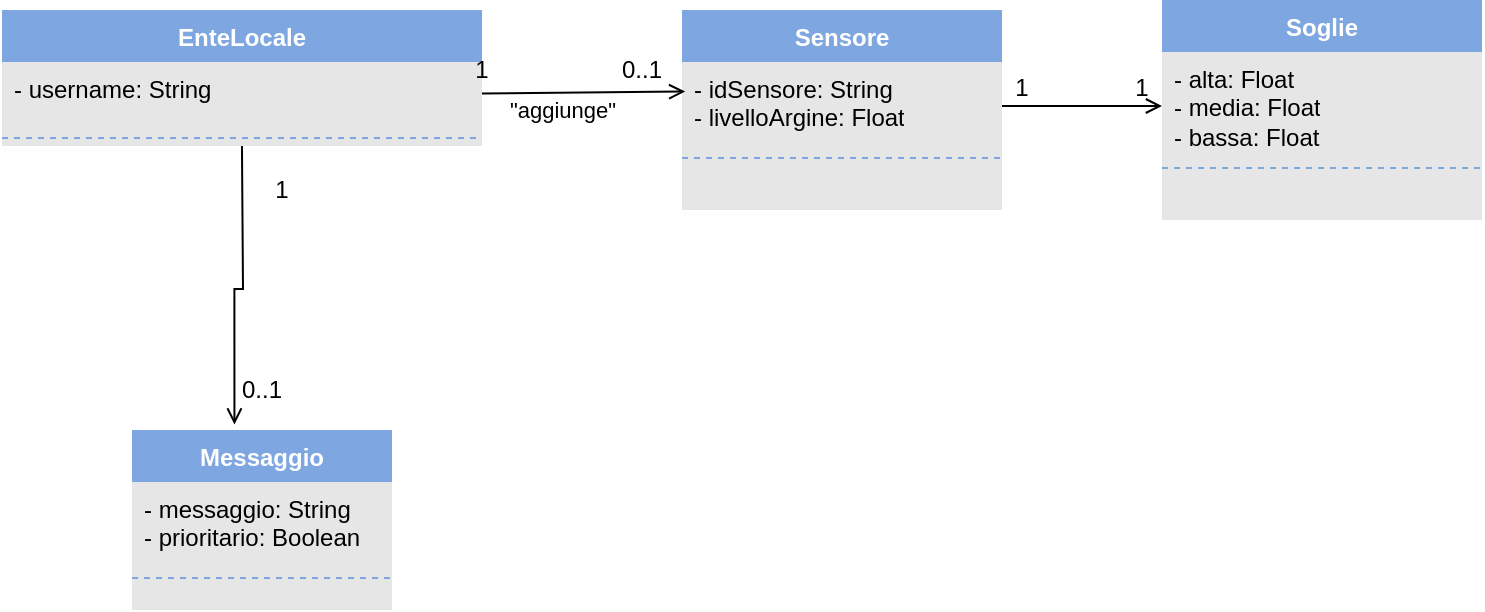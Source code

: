 <mxfile version="27.1.6">
  <diagram name="Pagina-1" id="wJOhGbkmjoxHLYDANczE">
    <mxGraphModel dx="1394" dy="761" grid="1" gridSize="10" guides="1" tooltips="1" connect="1" arrows="1" fold="1" page="1" pageScale="1" pageWidth="827" pageHeight="1169" math="0" shadow="0">
      <root>
        <mxCell id="0" />
        <mxCell id="1" parent="0" />
        <mxCell id="E-5v2TKGbrNrk4kBcRAY-505" value="EnteLocale" style="swimlane;fontStyle=1;align=center;verticalAlign=top;childLayout=stackLayout;horizontal=1;startSize=26;horizontalStack=0;resizeParent=1;resizeParentMax=0;resizeLast=0;collapsible=1;marginBottom=0;whiteSpace=wrap;html=1;fillColor=#7EA6E0;swimlaneFillColor=#E6E6E6;strokeColor=none;fontColor=#FFFFFF;" vertex="1" parent="1">
          <mxGeometry x="370" y="480" width="240" height="68" as="geometry" />
        </mxCell>
        <mxCell id="E-5v2TKGbrNrk4kBcRAY-506" value="- username: String" style="text;strokeColor=none;fillColor=none;align=left;verticalAlign=top;spacingLeft=4;spacingRight=4;overflow=hidden;rotatable=0;points=[[0,0.5],[1,0.5]];portConstraint=eastwest;whiteSpace=wrap;html=1;" vertex="1" parent="E-5v2TKGbrNrk4kBcRAY-505">
          <mxGeometry y="26" width="240" height="34" as="geometry" />
        </mxCell>
        <mxCell id="E-5v2TKGbrNrk4kBcRAY-507" value="" style="line;strokeWidth=1;fillColor=none;align=left;verticalAlign=middle;spacingTop=-1;spacingLeft=3;spacingRight=3;rotatable=0;labelPosition=right;points=[];portConstraint=eastwest;strokeColor=#7EA6E0;dashed=1;" vertex="1" parent="E-5v2TKGbrNrk4kBcRAY-505">
          <mxGeometry y="60" width="240" height="8" as="geometry" />
        </mxCell>
        <mxCell id="E-5v2TKGbrNrk4kBcRAY-509" value="Messaggio" style="swimlane;fontStyle=1;align=center;verticalAlign=top;childLayout=stackLayout;horizontal=1;startSize=26;horizontalStack=0;resizeParent=1;resizeParentMax=0;resizeLast=0;collapsible=1;marginBottom=0;whiteSpace=wrap;html=1;fillColor=#7EA6E0;swimlaneFillColor=#E6E6E6;strokeColor=none;fontColor=#FFFFFF;" vertex="1" parent="1">
          <mxGeometry x="435" y="690" width="130" height="90" as="geometry" />
        </mxCell>
        <mxCell id="E-5v2TKGbrNrk4kBcRAY-510" value="- messaggio: String&lt;div&gt;- prioritario: Boolean&lt;/div&gt;&lt;div&gt;&lt;br&gt;&lt;/div&gt;" style="text;strokeColor=none;fillColor=none;align=left;verticalAlign=top;spacingLeft=4;spacingRight=4;overflow=hidden;rotatable=0;points=[[0,0.5],[1,0.5]];portConstraint=eastwest;whiteSpace=wrap;html=1;" vertex="1" parent="E-5v2TKGbrNrk4kBcRAY-509">
          <mxGeometry y="26" width="130" height="44" as="geometry" />
        </mxCell>
        <mxCell id="E-5v2TKGbrNrk4kBcRAY-511" value="" style="line;strokeWidth=1;fillColor=none;align=left;verticalAlign=middle;spacingTop=-1;spacingLeft=3;spacingRight=3;rotatable=0;labelPosition=right;points=[];portConstraint=eastwest;strokeColor=#7EA6E0;dashed=1;" vertex="1" parent="E-5v2TKGbrNrk4kBcRAY-509">
          <mxGeometry y="70" width="130" height="8" as="geometry" />
        </mxCell>
        <mxCell id="E-5v2TKGbrNrk4kBcRAY-512" style="line;strokeWidth=1;fillColor=none;align=left;verticalAlign=middle;spacingTop=-1;spacingLeft=3;spacingRight=3;rotatable=0;labelPosition=right;points=[];portConstraint=eastwest;strokeColor=none;dashed=1;" vertex="1" parent="E-5v2TKGbrNrk4kBcRAY-509">
          <mxGeometry y="78" width="130" height="12" as="geometry" />
        </mxCell>
        <mxCell id="E-5v2TKGbrNrk4kBcRAY-514" value="Sensore" style="swimlane;fontStyle=1;align=center;verticalAlign=top;childLayout=stackLayout;horizontal=1;startSize=26;horizontalStack=0;resizeParent=1;resizeParentMax=0;resizeLast=0;collapsible=1;marginBottom=0;whiteSpace=wrap;html=1;fillColor=#7EA6E0;swimlaneFillColor=#E6E6E6;strokeColor=none;fontColor=#FFFFFF;" vertex="1" parent="1">
          <mxGeometry x="710" y="480" width="160" height="100" as="geometry" />
        </mxCell>
        <mxCell id="E-5v2TKGbrNrk4kBcRAY-515" value="- idSensore: String&lt;div&gt;- livelloArgine: Float&lt;/div&gt;" style="text;strokeColor=none;fillColor=none;align=left;verticalAlign=top;spacingLeft=4;spacingRight=4;overflow=hidden;rotatable=0;points=[[0,0.5],[1,0.5]];portConstraint=eastwest;whiteSpace=wrap;html=1;" vertex="1" parent="E-5v2TKGbrNrk4kBcRAY-514">
          <mxGeometry y="26" width="160" height="44" as="geometry" />
        </mxCell>
        <mxCell id="E-5v2TKGbrNrk4kBcRAY-516" value="" style="line;strokeWidth=1;fillColor=none;align=left;verticalAlign=middle;spacingTop=-1;spacingLeft=3;spacingRight=3;rotatable=0;labelPosition=right;points=[];portConstraint=eastwest;strokeColor=#7EA6E0;dashed=1;" vertex="1" parent="E-5v2TKGbrNrk4kBcRAY-514">
          <mxGeometry y="70" width="160" height="8" as="geometry" />
        </mxCell>
        <mxCell id="E-5v2TKGbrNrk4kBcRAY-517" style="line;strokeWidth=1;fillColor=none;align=left;verticalAlign=middle;spacingTop=-1;spacingLeft=3;spacingRight=3;rotatable=0;labelPosition=right;points=[];portConstraint=eastwest;strokeColor=none;" vertex="1" parent="E-5v2TKGbrNrk4kBcRAY-514">
          <mxGeometry y="78" width="160" height="22" as="geometry" />
        </mxCell>
        <mxCell id="E-5v2TKGbrNrk4kBcRAY-518" value="Soglie" style="swimlane;fontStyle=1;align=center;verticalAlign=top;childLayout=stackLayout;horizontal=1;startSize=26;horizontalStack=0;resizeParent=1;resizeParentMax=0;resizeLast=0;collapsible=1;marginBottom=0;whiteSpace=wrap;html=1;fillColor=#7EA6E0;swimlaneFillColor=#E6E6E6;strokeColor=none;fontColor=#FFFFFF;" vertex="1" parent="1">
          <mxGeometry x="950" y="475" width="160" height="110" as="geometry" />
        </mxCell>
        <mxCell id="E-5v2TKGbrNrk4kBcRAY-519" value="- alta: Float&lt;div&gt;- media: Float&lt;/div&gt;&lt;div&gt;- bassa: Float&lt;/div&gt;" style="text;strokeColor=none;fillColor=none;align=left;verticalAlign=top;spacingLeft=4;spacingRight=4;overflow=hidden;rotatable=0;points=[[0,0.5],[1,0.5]];portConstraint=eastwest;whiteSpace=wrap;html=1;" vertex="1" parent="E-5v2TKGbrNrk4kBcRAY-518">
          <mxGeometry y="26" width="160" height="54" as="geometry" />
        </mxCell>
        <mxCell id="E-5v2TKGbrNrk4kBcRAY-520" value="" style="line;strokeWidth=1;fillColor=none;align=left;verticalAlign=middle;spacingTop=-1;spacingLeft=3;spacingRight=3;rotatable=0;labelPosition=right;points=[];portConstraint=eastwest;strokeColor=#7EA6E0;dashed=1;" vertex="1" parent="E-5v2TKGbrNrk4kBcRAY-518">
          <mxGeometry y="80" width="160" height="8" as="geometry" />
        </mxCell>
        <mxCell id="E-5v2TKGbrNrk4kBcRAY-521" style="line;strokeWidth=1;fillColor=none;align=left;verticalAlign=middle;spacingTop=-1;spacingLeft=3;spacingRight=3;rotatable=0;labelPosition=right;points=[];portConstraint=eastwest;strokeColor=none;dashed=1;" vertex="1" parent="E-5v2TKGbrNrk4kBcRAY-518">
          <mxGeometry y="88" width="160" height="22" as="geometry" />
        </mxCell>
        <mxCell id="E-5v2TKGbrNrk4kBcRAY-522" style="edgeStyle=orthogonalEdgeStyle;rounded=0;orthogonalLoop=1;jettySize=auto;html=1;entryX=0;entryY=0.5;entryDx=0;entryDy=0;endArrow=open;startFill=0;endFill=0;" edge="1" parent="1" source="E-5v2TKGbrNrk4kBcRAY-515" target="E-5v2TKGbrNrk4kBcRAY-519">
          <mxGeometry relative="1" as="geometry">
            <mxPoint x="920" y="519" as="targetPoint" />
          </mxGeometry>
        </mxCell>
        <mxCell id="E-5v2TKGbrNrk4kBcRAY-523" value="1" style="text;strokeColor=none;align=center;fillColor=none;html=1;verticalAlign=middle;whiteSpace=wrap;rounded=0;" vertex="1" parent="1">
          <mxGeometry x="500" y="560" width="20" height="20" as="geometry" />
        </mxCell>
        <mxCell id="E-5v2TKGbrNrk4kBcRAY-524" value="0..1" style="text;strokeColor=none;align=center;fillColor=none;html=1;verticalAlign=middle;whiteSpace=wrap;rounded=0;" vertex="1" parent="1">
          <mxGeometry x="490" y="660" width="20" height="20" as="geometry" />
        </mxCell>
        <mxCell id="E-5v2TKGbrNrk4kBcRAY-525" value="0..1" style="text;strokeColor=none;align=center;fillColor=none;html=1;verticalAlign=middle;whiteSpace=wrap;rounded=0;" vertex="1" parent="1">
          <mxGeometry x="680" y="500" width="20" height="20" as="geometry" />
        </mxCell>
        <mxCell id="E-5v2TKGbrNrk4kBcRAY-526" value="1" style="text;strokeColor=none;align=center;fillColor=none;html=1;verticalAlign=middle;whiteSpace=wrap;rounded=0;" vertex="1" parent="1">
          <mxGeometry x="600" y="500" width="20" height="20" as="geometry" />
        </mxCell>
        <mxCell id="E-5v2TKGbrNrk4kBcRAY-527" value="1" style="text;strokeColor=none;align=center;fillColor=none;html=1;verticalAlign=middle;whiteSpace=wrap;rounded=0;" vertex="1" parent="1">
          <mxGeometry x="870" y="509" width="20" height="20" as="geometry" />
        </mxCell>
        <mxCell id="E-5v2TKGbrNrk4kBcRAY-528" value="1" style="text;strokeColor=none;align=center;fillColor=none;html=1;verticalAlign=middle;whiteSpace=wrap;rounded=0;" vertex="1" parent="1">
          <mxGeometry x="930" y="509" width="20" height="20" as="geometry" />
        </mxCell>
        <mxCell id="E-5v2TKGbrNrk4kBcRAY-529" style="edgeStyle=orthogonalEdgeStyle;rounded=0;orthogonalLoop=1;jettySize=auto;html=1;endArrow=open;startFill=0;endFill=0;exitX=0.502;exitY=1;exitDx=0;exitDy=0;exitPerimeter=0;entryX=0.394;entryY=-0.031;entryDx=0;entryDy=0;entryPerimeter=0;" edge="1" parent="1" target="E-5v2TKGbrNrk4kBcRAY-509">
          <mxGeometry relative="1" as="geometry">
            <mxPoint x="489.98" y="548" as="sourcePoint" />
            <mxPoint x="489.5" y="628.0" as="targetPoint" />
          </mxGeometry>
        </mxCell>
        <mxCell id="E-5v2TKGbrNrk4kBcRAY-534" style="rounded=0;orthogonalLoop=1;jettySize=auto;html=1;entryX=0.01;entryY=0.336;entryDx=0;entryDy=0;entryPerimeter=0;endArrow=open;endFill=0;" edge="1" parent="1" source="E-5v2TKGbrNrk4kBcRAY-506" target="E-5v2TKGbrNrk4kBcRAY-515">
          <mxGeometry relative="1" as="geometry" />
        </mxCell>
        <mxCell id="E-5v2TKGbrNrk4kBcRAY-537" value="&quot;aggiunge&quot;" style="edgeLabel;html=1;align=center;verticalAlign=middle;resizable=0;points=[];" vertex="1" connectable="0" parent="E-5v2TKGbrNrk4kBcRAY-534">
          <mxGeometry x="-0.439" relative="1" as="geometry">
            <mxPoint x="11" y="8" as="offset" />
          </mxGeometry>
        </mxCell>
      </root>
    </mxGraphModel>
  </diagram>
</mxfile>
